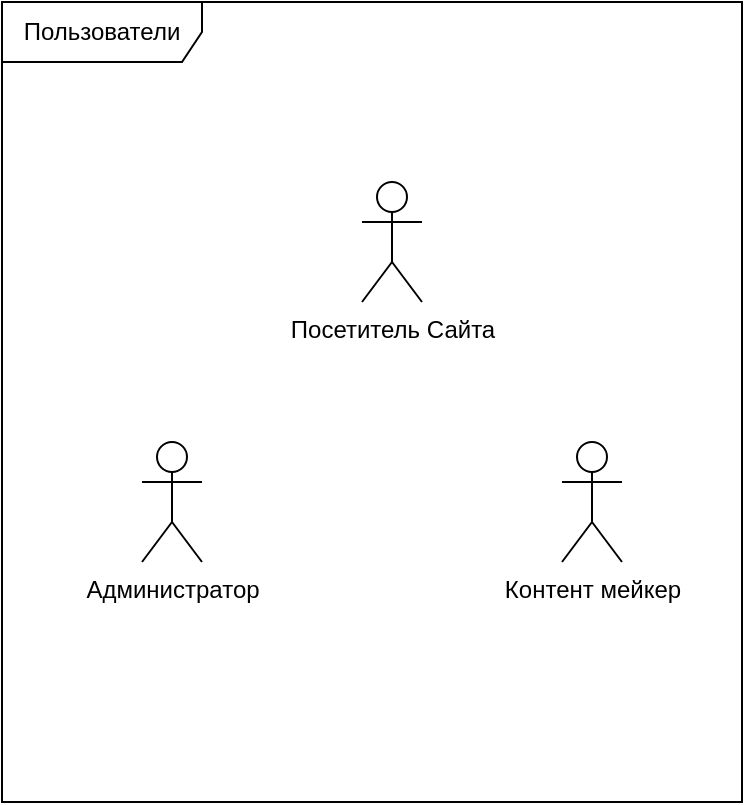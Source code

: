 <mxfile version="12.6.5" type="device" pages="4"><diagram id="7sag9_EVec1YAR4bq8ht" name="use case - все пользователи"><mxGraphModel dx="642" dy="471" grid="1" gridSize="10" guides="1" tooltips="1" connect="1" arrows="1" fold="1" page="1" pageScale="1" pageWidth="827" pageHeight="1169" math="0" shadow="0"><root><mxCell id="uaH3vYHhStMgjpe6GwTJ-0"/><mxCell id="uaH3vYHhStMgjpe6GwTJ-1" parent="uaH3vYHhStMgjpe6GwTJ-0"/><mxCell id="uaH3vYHhStMgjpe6GwTJ-2" value="Пользователи" style="shape=umlFrame;whiteSpace=wrap;html=1;width=100;height=30;" parent="uaH3vYHhStMgjpe6GwTJ-1" vertex="1"><mxGeometry x="160" y="40" width="370" height="400" as="geometry"/></mxCell><mxCell id="uaH3vYHhStMgjpe6GwTJ-3" value="Посетитель Сайта" style="shape=umlActor;verticalLabelPosition=bottom;labelBackgroundColor=#ffffff;verticalAlign=top;html=1;" parent="uaH3vYHhStMgjpe6GwTJ-1" vertex="1"><mxGeometry x="340" y="130" width="30" height="60" as="geometry"/></mxCell><mxCell id="uaH3vYHhStMgjpe6GwTJ-4" value="Контент мейкер" style="shape=umlActor;verticalLabelPosition=bottom;labelBackgroundColor=#ffffff;verticalAlign=top;html=1;" parent="uaH3vYHhStMgjpe6GwTJ-1" vertex="1"><mxGeometry x="440" y="260" width="30" height="60" as="geometry"/></mxCell><mxCell id="uaH3vYHhStMgjpe6GwTJ-5" value="Администратор" style="shape=umlActor;verticalLabelPosition=bottom;labelBackgroundColor=#ffffff;verticalAlign=top;html=1;" parent="uaH3vYHhStMgjpe6GwTJ-1" vertex="1"><mxGeometry x="230" y="260" width="30" height="60" as="geometry"/></mxCell></root></mxGraphModel></diagram><diagram id="Rg2SgpCzzoKtoqxdCBWv" name="use-case управление пользователями и профиль"><mxGraphModel dx="642" dy="471" grid="1" gridSize="10" guides="1" tooltips="1" connect="1" arrows="1" fold="1" page="1" pageScale="1" pageWidth="827" pageHeight="1169" math="0" shadow="0"><root><mxCell id="RWL1tEHO3AymceHqj9sf-0"/><mxCell id="RWL1tEHO3AymceHqj9sf-1" parent="RWL1tEHO3AymceHqj9sf-0"/><mxCell id="RWL1tEHO3AymceHqj9sf-2" value="Управление пользователями, профиль" style="shape=umlFrame;whiteSpace=wrap;html=1;width=200;height=30;" parent="RWL1tEHO3AymceHqj9sf-1" vertex="1"><mxGeometry x="30" y="70" width="660" height="410" as="geometry"/></mxCell><mxCell id="kvPZH91q6I3ltsc57Dy8-0" value="Контент мейкер" style="shape=umlActor;verticalLabelPosition=bottom;labelBackgroundColor=#ffffff;verticalAlign=top;html=1;" parent="RWL1tEHO3AymceHqj9sf-1" vertex="1"><mxGeometry x="150" y="240" width="30" height="60" as="geometry"/></mxCell><mxCell id="kvPZH91q6I3ltsc57Dy8-1" value="Сменить свой пароль" style="ellipse;whiteSpace=wrap;html=1;" parent="RWL1tEHO3AymceHqj9sf-1" vertex="1"><mxGeometry x="240" y="137.5" width="120" height="30" as="geometry"/></mxCell><mxCell id="kvPZH91q6I3ltsc57Dy8-2" value="Администратор" style="shape=umlActor;verticalLabelPosition=bottom;labelBackgroundColor=#ffffff;verticalAlign=top;html=1;" parent="RWL1tEHO3AymceHqj9sf-1" vertex="1"><mxGeometry x="390" y="230" width="30" height="60" as="geometry"/></mxCell><mxCell id="kvPZH91q6I3ltsc57Dy8-4" value="Посмотреть список учетных записей контент мейкеров" style="ellipse;whiteSpace=wrap;html=1;" parent="RWL1tEHO3AymceHqj9sf-1" vertex="1"><mxGeometry x="490" y="90" width="190" height="60" as="geometry"/></mxCell><mxCell id="kvPZH91q6I3ltsc57Dy8-6" value="Создать нового контент мейкера&lt;span style=&quot;color: rgba(0 , 0 , 0 , 0) ; font-family: monospace ; font-size: 0px ; white-space: nowrap&quot;&gt;%3CmxGraphModel%3E%3Croot%3E%3CmxCell%20id%3D%220%22%2F%3E%3CmxCell%20id%3D%221%22%20parent%3D%220%22%2F%3E%3CmxCell%20id%3D%222%22%20value%3D%22%D0%A1%D0%BC%D0%B5%D0%BD%D0%B8%D1%82%D1%8C%20%D0%BF%D0%B0%D1%80%D0%BE%D0%BB%D1%8C%20%D0%B4%D0%BB%D1%8F%20%D0%BA%D0%BE%D0%BD%D1%82%D0%B5%D0%BD%D1%82%20%D0%BC%D0%B5%D0%B9%D0%BA%D0%B5%D1%80%D0%B0%22%20style%3D%22ellipse%3BwhiteSpace%3Dwrap%3Bhtml%3D1%3B%22%20vertex%3D%221%22%20parent%3D%221%22%3E%3CmxGeometry%20x%3D%22570%22%20y%3D%22160%22%20width%3D%22140%22%20height%3D%2260%22%20as%3D%22geometry%22%2F%3E%3C%2FmxCell%3E%3C%2Froot%3E%3C%2FmxGraphModel%3E&lt;/span&gt;" style="ellipse;whiteSpace=wrap;html=1;" parent="RWL1tEHO3AymceHqj9sf-1" vertex="1"><mxGeometry x="540" y="160" width="140" height="60" as="geometry"/></mxCell><mxCell id="kvPZH91q6I3ltsc57Dy8-7" value="Удалить контент мейкера" style="ellipse;whiteSpace=wrap;html=1;" parent="RWL1tEHO3AymceHqj9sf-1" vertex="1"><mxGeometry x="540" y="230" width="140" height="60" as="geometry"/></mxCell><mxCell id="kvPZH91q6I3ltsc57Dy8-14" value="" style="endArrow=none;startArrow=none;endFill=0;startFill=0;endSize=8;startSize=10;html=1;exitX=1;exitY=0.333;exitDx=0;exitDy=0;exitPerimeter=0;entryX=0;entryY=0.5;entryDx=0;entryDy=0;" parent="RWL1tEHO3AymceHqj9sf-1" source="kvPZH91q6I3ltsc57Dy8-0" target="kvPZH91q6I3ltsc57Dy8-1" edge="1"><mxGeometry width="160" relative="1" as="geometry"><mxPoint x="50" y="329" as="sourcePoint"/><mxPoint x="210" y="329" as="targetPoint"/></mxGeometry></mxCell><mxCell id="kvPZH91q6I3ltsc57Dy8-15" value="" style="endArrow=none;startArrow=none;endFill=0;startFill=0;endSize=8;startSize=10;html=1;exitX=0;exitY=0.333;exitDx=0;exitDy=0;exitPerimeter=0;entryX=1;entryY=0.5;entryDx=0;entryDy=0;" parent="RWL1tEHO3AymceHqj9sf-1" source="kvPZH91q6I3ltsc57Dy8-2" target="kvPZH91q6I3ltsc57Dy8-1" edge="1"><mxGeometry width="160" relative="1" as="geometry"><mxPoint x="110" y="200" as="sourcePoint"/><mxPoint x="150" y="165" as="targetPoint"/></mxGeometry></mxCell><mxCell id="kvPZH91q6I3ltsc57Dy8-18" value="" style="endArrow=none;startArrow=none;endFill=0;startFill=0;endSize=8;startSize=10;html=1;entryX=1;entryY=0.333;entryDx=0;entryDy=0;entryPerimeter=0;exitX=0;exitY=0.5;exitDx=0;exitDy=0;" parent="RWL1tEHO3AymceHqj9sf-1" source="kvPZH91q6I3ltsc57Dy8-4" target="kvPZH91q6I3ltsc57Dy8-2" edge="1"><mxGeometry width="160" relative="1" as="geometry"><mxPoint x="423.25" y="148.103" as="sourcePoint"/><mxPoint x="340" y="220" as="targetPoint"/></mxGeometry></mxCell><mxCell id="kvPZH91q6I3ltsc57Dy8-19" value="" style="endArrow=none;startArrow=none;endFill=0;startFill=0;endSize=8;startSize=10;html=1;entryX=1;entryY=0.333;entryDx=0;entryDy=0;entryPerimeter=0;" parent="RWL1tEHO3AymceHqj9sf-1" source="kvPZH91q6I3ltsc57Dy8-6" target="kvPZH91q6I3ltsc57Dy8-2" edge="1"><mxGeometry width="160" relative="1" as="geometry"><mxPoint x="433.25" y="158.103" as="sourcePoint"/><mxPoint x="350" y="230" as="targetPoint"/></mxGeometry></mxCell><mxCell id="kvPZH91q6I3ltsc57Dy8-20" value="" style="endArrow=none;startArrow=none;endFill=0;startFill=0;endSize=8;startSize=10;html=1;entryX=1;entryY=0.333;entryDx=0;entryDy=0;entryPerimeter=0;" parent="RWL1tEHO3AymceHqj9sf-1" source="kvPZH91q6I3ltsc57Dy8-7" target="kvPZH91q6I3ltsc57Dy8-2" edge="1"><mxGeometry width="160" relative="1" as="geometry"><mxPoint x="443.25" y="168.103" as="sourcePoint"/><mxPoint x="360" y="240" as="targetPoint"/></mxGeometry></mxCell><mxCell id="GtunOXh7NX8aC8gjI8cR-0" value="Посмотреть свой профиль" style="ellipse;whiteSpace=wrap;html=1;" parent="RWL1tEHO3AymceHqj9sf-1" vertex="1"><mxGeometry x="50" y="125" width="100" height="55" as="geometry"/></mxCell><mxCell id="GtunOXh7NX8aC8gjI8cR-2" value="" style="endArrow=none;html=1;entryX=0;entryY=0.333;entryDx=0;entryDy=0;entryPerimeter=0;" parent="RWL1tEHO3AymceHqj9sf-1" source="GtunOXh7NX8aC8gjI8cR-0" target="kvPZH91q6I3ltsc57Dy8-0" edge="1"><mxGeometry width="50" height="50" relative="1" as="geometry"><mxPoint x="50" y="230" as="sourcePoint"/><mxPoint x="170" y="180" as="targetPoint"/><Array as="points"><mxPoint x="150" y="260"/></Array></mxGeometry></mxCell><mxCell id="TLaiNi4WJqH6UmN4VI_g-0" value="Клиент" style="shape=umlActor;verticalLabelPosition=bottom;labelBackgroundColor=#ffffff;verticalAlign=top;html=1;" parent="RWL1tEHO3AymceHqj9sf-1" vertex="1"><mxGeometry x="285" y="370" width="30" height="60" as="geometry"/></mxCell><mxCell id="TLaiNi4WJqH6UmN4VI_g-1" value="Авторизоваться как администратор" style="ellipse;whiteSpace=wrap;html=1;" parent="RWL1tEHO3AymceHqj9sf-1" vertex="1"><mxGeometry x="400" y="360" width="140" height="60" as="geometry"/></mxCell><mxCell id="TLaiNi4WJqH6UmN4VI_g-2" value="" style="endArrow=none;startArrow=none;endFill=0;startFill=0;endSize=8;startSize=10;html=1;exitX=1;exitY=0.333;exitDx=0;exitDy=0;exitPerimeter=0;entryX=0;entryY=0.5;entryDx=0;entryDy=0;" parent="RWL1tEHO3AymceHqj9sf-1" source="TLaiNi4WJqH6UmN4VI_g-0" target="TLaiNi4WJqH6UmN4VI_g-1" edge="1"><mxGeometry width="160" relative="1" as="geometry"><mxPoint x="190" y="270" as="sourcePoint"/><mxPoint x="230" y="175" as="targetPoint"/></mxGeometry></mxCell><mxCell id="TLaiNi4WJqH6UmN4VI_g-3" value="Выйти из системы" style="ellipse;whiteSpace=wrap;html=1;" parent="RWL1tEHO3AymceHqj9sf-1" vertex="1"><mxGeometry x="240" y="242.5" width="100" height="55" as="geometry"/></mxCell><mxCell id="TLaiNi4WJqH6UmN4VI_g-5" value="" style="endArrow=none;startArrow=none;endFill=0;startFill=0;endSize=8;startSize=10;html=1;" parent="RWL1tEHO3AymceHqj9sf-1" target="TLaiNi4WJqH6UmN4VI_g-3" edge="1"><mxGeometry width="160" relative="1" as="geometry"><mxPoint x="180" y="260" as="sourcePoint"/><mxPoint x="230" y="175" as="targetPoint"/></mxGeometry></mxCell><mxCell id="TLaiNi4WJqH6UmN4VI_g-6" value="" style="endArrow=none;startArrow=none;endFill=0;startFill=0;endSize=8;startSize=10;html=1;" parent="RWL1tEHO3AymceHqj9sf-1" target="TLaiNi4WJqH6UmN4VI_g-3" edge="1"><mxGeometry width="160" relative="1" as="geometry"><mxPoint x="390" y="250" as="sourcePoint"/><mxPoint x="325.04" y="189.01" as="targetPoint"/></mxGeometry></mxCell><mxCell id="Nl2JN0sXR6xsdsigN6UN-0" value="Авторизоваться как контен мейкер" style="ellipse;whiteSpace=wrap;html=1;" parent="RWL1tEHO3AymceHqj9sf-1" vertex="1"><mxGeometry x="70" y="360" width="140" height="60" as="geometry"/></mxCell><mxCell id="Nl2JN0sXR6xsdsigN6UN-1" value="" style="endArrow=none;startArrow=none;endFill=0;startFill=0;endSize=8;startSize=10;html=1;exitX=0;exitY=0.333;exitDx=0;exitDy=0;exitPerimeter=0;" parent="RWL1tEHO3AymceHqj9sf-1" source="TLaiNi4WJqH6UmN4VI_g-0" target="Nl2JN0sXR6xsdsigN6UN-0" edge="1"><mxGeometry width="160" relative="1" as="geometry"><mxPoint x="315" y="390" as="sourcePoint"/><mxPoint x="400" y="390" as="targetPoint"/></mxGeometry></mxCell></root></mxGraphModel></diagram><diagram id="Fa021tBDOhZqGmCwtxYw" name="use-case Редактирование контента"><mxGraphModel dx="642" dy="471" grid="1" gridSize="10" guides="1" tooltips="1" connect="1" arrows="1" fold="1" page="1" pageScale="1" pageWidth="827" pageHeight="1169" math="0" shadow="0"><root><mxCell id="-NL3GvUuJpedG_YPH1IC-0"/><mxCell id="-NL3GvUuJpedG_YPH1IC-1" parent="-NL3GvUuJpedG_YPH1IC-0"/><mxCell id="-NL3GvUuJpedG_YPH1IC-2" value="&lt;span id=&quot;docs-internal-guid-9380a350-7fff-7bd0-4028-06f602008980&quot; style=&quot;font-family: &amp;#34;arial&amp;#34; ; background-color: transparent ; vertical-align: baseline ; white-space: pre-wrap&quot;&gt;&lt;font style=&quot;font-size: 13px&quot;&gt;Редактирование контента&lt;/font&gt;&lt;/span&gt;" style="shape=umlFrame;whiteSpace=wrap;html=1;width=180;height=20;" parent="-NL3GvUuJpedG_YPH1IC-1" vertex="1"><mxGeometry x="27" y="20" width="433" height="350" as="geometry"/></mxCell><mxCell id="-NL3GvUuJpedG_YPH1IC-3" value="Контент мейкер" style="shape=umlActor;verticalLabelPosition=bottom;labelBackgroundColor=#ffffff;verticalAlign=top;html=1;" parent="-NL3GvUuJpedG_YPH1IC-1" vertex="1"><mxGeometry x="210" y="150" width="30" height="60" as="geometry"/></mxCell><mxCell id="-NL3GvUuJpedG_YPH1IC-4" value="Написать новую новость" style="ellipse;whiteSpace=wrap;html=1;" parent="-NL3GvUuJpedG_YPH1IC-1" vertex="1"><mxGeometry x="40" y="110" width="120" height="50" as="geometry"/></mxCell><mxCell id="-NL3GvUuJpedG_YPH1IC-8" value="Добавить новый матч" style="ellipse;whiteSpace=wrap;html=1;" parent="-NL3GvUuJpedG_YPH1IC-1" vertex="1"><mxGeometry x="300" y="90" width="130" height="60" as="geometry"/></mxCell><mxCell id="-NL3GvUuJpedG_YPH1IC-9" value="Изменить матч" style="ellipse;whiteSpace=wrap;html=1;" parent="-NL3GvUuJpedG_YPH1IC-1" vertex="1"><mxGeometry x="270" y="270" width="130" height="60" as="geometry"/></mxCell><mxCell id="LlPkFVkZbTh0JfxobsjP-0" value="Удалить новость" style="ellipse;whiteSpace=wrap;html=1;" parent="-NL3GvUuJpedG_YPH1IC-1" vertex="1"><mxGeometry x="40" y="210" width="120" height="50" as="geometry"/></mxCell><mxCell id="LlPkFVkZbTh0JfxobsjP-1" value="Удалиь матч" style="ellipse;whiteSpace=wrap;html=1;" parent="-NL3GvUuJpedG_YPH1IC-1" vertex="1"><mxGeometry x="310" y="180" width="130" height="60" as="geometry"/></mxCell><mxCell id="LlPkFVkZbTh0JfxobsjP-6" value="" style="endArrow=none;html=1;exitX=1;exitY=0.5;exitDx=0;exitDy=0;entryX=0;entryY=0.333;entryDx=0;entryDy=0;entryPerimeter=0;" parent="-NL3GvUuJpedG_YPH1IC-1" source="-NL3GvUuJpedG_YPH1IC-4" target="-NL3GvUuJpedG_YPH1IC-3" edge="1"><mxGeometry width="50" height="50" relative="1" as="geometry"><mxPoint x="185" y="110" as="sourcePoint"/><mxPoint x="285" y="90" as="targetPoint"/></mxGeometry></mxCell><mxCell id="LlPkFVkZbTh0JfxobsjP-7" value="" style="endArrow=none;html=1;entryX=0;entryY=0.5;entryDx=0;entryDy=0;exitX=1;exitY=0.333;exitDx=0;exitDy=0;exitPerimeter=0;" parent="-NL3GvUuJpedG_YPH1IC-1" source="-NL3GvUuJpedG_YPH1IC-3" target="-NL3GvUuJpedG_YPH1IC-8" edge="1"><mxGeometry width="50" height="50" relative="1" as="geometry"><mxPoint x="185" y="110" as="sourcePoint"/><mxPoint x="285" y="90" as="targetPoint"/></mxGeometry></mxCell><mxCell id="LlPkFVkZbTh0JfxobsjP-8" value="" style="endArrow=none;html=1;entryX=0;entryY=0.5;entryDx=0;entryDy=0;" parent="-NL3GvUuJpedG_YPH1IC-1" target="LlPkFVkZbTh0JfxobsjP-1" edge="1"><mxGeometry width="50" height="50" relative="1" as="geometry"><mxPoint x="240" y="170" as="sourcePoint"/><mxPoint x="285" y="90" as="targetPoint"/></mxGeometry></mxCell><mxCell id="LlPkFVkZbTh0JfxobsjP-9" value="" style="endArrow=none;html=1;exitX=1;exitY=0.333;exitDx=0;exitDy=0;exitPerimeter=0;" parent="-NL3GvUuJpedG_YPH1IC-1" source="-NL3GvUuJpedG_YPH1IC-3" target="-NL3GvUuJpedG_YPH1IC-9" edge="1"><mxGeometry width="50" height="50" relative="1" as="geometry"><mxPoint x="185" y="110" as="sourcePoint"/><mxPoint x="285" y="90" as="targetPoint"/></mxGeometry></mxCell><mxCell id="LlPkFVkZbTh0JfxobsjP-10" value="" style="endArrow=none;html=1;entryX=0;entryY=0.333;entryDx=0;entryDy=0;entryPerimeter=0;" parent="-NL3GvUuJpedG_YPH1IC-1" source="LlPkFVkZbTh0JfxobsjP-0" target="-NL3GvUuJpedG_YPH1IC-3" edge="1"><mxGeometry width="50" height="50" relative="1" as="geometry"><mxPoint x="185" y="110" as="sourcePoint"/><mxPoint x="285" y="90" as="targetPoint"/></mxGeometry></mxCell></root></mxGraphModel></diagram><diagram id="8UMQCgQkh7ya2GqoxDir" name="use-case клиент"><mxGraphModel dx="642" dy="471" grid="1" gridSize="10" guides="1" tooltips="1" connect="1" arrows="1" fold="1" page="1" pageScale="1" pageWidth="827" pageHeight="1169" math="0" shadow="0"><root><mxCell id="4rdgP6mE7RniXBKH-6Yu-0"/><mxCell id="4rdgP6mE7RniXBKH-6Yu-1" parent="4rdgP6mE7RniXBKH-6Yu-0"/><mxCell id="TB_SZhhgLmrice8DLLcK-0" value="&lt;span id=&quot;docs-internal-guid-9380a350-7fff-7bd0-4028-06f602008980&quot; style=&quot;font-family: &amp;#34;arial&amp;#34; ; background-color: transparent ; vertical-align: baseline ; white-space: pre-wrap&quot;&gt;&lt;font style=&quot;font-size: 13px&quot;&gt;клиент&lt;/font&gt;&lt;/span&gt;" style="shape=umlFrame;whiteSpace=wrap;html=1;width=83;height=20;" parent="4rdgP6mE7RniXBKH-6Yu-1" vertex="1"><mxGeometry x="27" y="20" width="483" height="410" as="geometry"/></mxCell><mxCell id="TB_SZhhgLmrice8DLLcK-1" value="Клиент" style="shape=umlActor;verticalLabelPosition=bottom;labelBackgroundColor=#ffffff;verticalAlign=top;html=1;outlineConnect=0;" parent="4rdgP6mE7RniXBKH-6Yu-1" vertex="1"><mxGeometry x="240" y="180" width="30" height="60" as="geometry"/></mxCell><mxCell id="TB_SZhhgLmrice8DLLcK-4" value="Посмотреть список игроков" style="ellipse;whiteSpace=wrap;html=1;" parent="4rdgP6mE7RniXBKH-6Yu-1" vertex="1"><mxGeometry x="100" y="60" width="130" height="60" as="geometry"/></mxCell><mxCell id="TB_SZhhgLmrice8DLLcK-5" value="Посмотреть контактную информацию" style="ellipse;whiteSpace=wrap;html=1;" parent="4rdgP6mE7RniXBKH-6Yu-1" vertex="1"><mxGeometry x="50" y="160" width="130" height="70" as="geometry"/></mxCell><mxCell id="TB_SZhhgLmrice8DLLcK-6" value="Посмотреть историю клуба&lt;span style=&quot;color: rgba(0 , 0 , 0 , 0) ; font-family: monospace ; font-size: 0px ; white-space: nowrap&quot;&gt;%3CmxGraphModel%3E%3Croot%3E%3CmxCell%20id%3D%220%22%2F%3E%3CmxCell%20id%3D%221%22%20parent%3D%220%22%2F%3E%3CmxCell%20id%3D%222%22%20value%3D%22%D0%9F%D0%BE%D1%81%D0%BC%D0%BE%D1%82%D1%80%D0%B5%D1%82%D1%8C%20%D0%BA%D0%BE%D0%BD%D1%82%D0%B0%D0%BA%D1%82%D0%BD%D1%83%D1%8E%20%D0%B8%D0%BD%D1%84%D0%BE%D1%80%D0%BC%D0%B0%D1%86%D0%B8%D1%8E%22%20style%3D%22ellipse%3BwhiteSpace%3Dwrap%3Bhtml%3D1%3B%22%20vertex%3D%221%22%20parent%3D%221%22%3E%3CmxGeometry%20x%3D%2270%22%20y%3D%22220%22%20width%3D%22130%22%20height%3D%2270%22%20as%3D%22geometry%22%2F%3E%3C%2FmxCell%3E%3C%2Froot%3E%3C%2FmxGraphModel%3E&lt;/span&gt;" style="ellipse;whiteSpace=wrap;html=1;" parent="4rdgP6mE7RniXBKH-6Yu-1" vertex="1"><mxGeometry x="50" y="290" width="130" height="70" as="geometry"/></mxCell><mxCell id="TB_SZhhgLmrice8DLLcK-7" value="Посмотреть список матчей" style="ellipse;whiteSpace=wrap;html=1;" parent="4rdgP6mE7RniXBKH-6Yu-1" vertex="1"><mxGeometry x="340" y="200" width="130" height="70" as="geometry"/></mxCell><mxCell id="TB_SZhhgLmrice8DLLcK-8" value="Посмотреть список новости клуба" style="ellipse;whiteSpace=wrap;html=1;" parent="4rdgP6mE7RniXBKH-6Yu-1" vertex="1"><mxGeometry x="330" y="300" width="130" height="70" as="geometry"/></mxCell><mxCell id="TB_SZhhgLmrice8DLLcK-10" value="Посмотреть конкретную новость клуба" style="ellipse;whiteSpace=wrap;html=1;" parent="4rdgP6mE7RniXBKH-6Yu-1" vertex="1"><mxGeometry x="300" y="80" width="130" height="70" as="geometry"/></mxCell><mxCell id="TB_SZhhgLmrice8DLLcK-13" value="" style="endArrow=none;html=1;exitX=0;exitY=0.333;exitDx=0;exitDy=0;exitPerimeter=0;" parent="4rdgP6mE7RniXBKH-6Yu-1" source="TB_SZhhgLmrice8DLLcK-1" target="TB_SZhhgLmrice8DLLcK-4" edge="1"><mxGeometry width="50" height="50" relative="1" as="geometry"><mxPoint x="130" y="470" as="sourcePoint"/><mxPoint x="180" y="420" as="targetPoint"/></mxGeometry></mxCell><mxCell id="TB_SZhhgLmrice8DLLcK-14" value="" style="endArrow=none;html=1;exitX=1;exitY=0.333;exitDx=0;exitDy=0;exitPerimeter=0;entryX=0.031;entryY=0.643;entryDx=0;entryDy=0;entryPerimeter=0;" parent="4rdgP6mE7RniXBKH-6Yu-1" source="TB_SZhhgLmrice8DLLcK-1" target="TB_SZhhgLmrice8DLLcK-10" edge="1"><mxGeometry width="50" height="50" relative="1" as="geometry"><mxPoint x="250" y="210" as="sourcePoint"/><mxPoint x="194.511" y="128.617" as="targetPoint"/></mxGeometry></mxCell><mxCell id="TB_SZhhgLmrice8DLLcK-15" value="" style="endArrow=none;html=1;entryX=0;entryY=0.5;entryDx=0;entryDy=0;" parent="4rdgP6mE7RniXBKH-6Yu-1" target="TB_SZhhgLmrice8DLLcK-7" edge="1"><mxGeometry width="50" height="50" relative="1" as="geometry"><mxPoint x="270" y="200" as="sourcePoint"/><mxPoint x="204.511" y="138.617" as="targetPoint"/></mxGeometry></mxCell><mxCell id="TB_SZhhgLmrice8DLLcK-16" value="" style="endArrow=none;html=1;" parent="4rdgP6mE7RniXBKH-6Yu-1" target="TB_SZhhgLmrice8DLLcK-8" edge="1"><mxGeometry width="50" height="50" relative="1" as="geometry"><mxPoint x="270" y="200" as="sourcePoint"/><mxPoint x="350" y="245" as="targetPoint"/></mxGeometry></mxCell><mxCell id="TB_SZhhgLmrice8DLLcK-17" value="" style="endArrow=none;html=1;exitX=0;exitY=0.333;exitDx=0;exitDy=0;exitPerimeter=0;entryX=1;entryY=0.5;entryDx=0;entryDy=0;" parent="4rdgP6mE7RniXBKH-6Yu-1" source="TB_SZhhgLmrice8DLLcK-1" target="TB_SZhhgLmrice8DLLcK-5" edge="1"><mxGeometry width="50" height="50" relative="1" as="geometry"><mxPoint x="250" y="210" as="sourcePoint"/><mxPoint x="194.511" y="128.617" as="targetPoint"/></mxGeometry></mxCell><mxCell id="TB_SZhhgLmrice8DLLcK-18" value="" style="endArrow=none;html=1;" parent="4rdgP6mE7RniXBKH-6Yu-1" target="TB_SZhhgLmrice8DLLcK-6" edge="1"><mxGeometry width="50" height="50" relative="1" as="geometry"><mxPoint x="240" y="200" as="sourcePoint"/><mxPoint x="190" y="205" as="targetPoint"/></mxGeometry></mxCell></root></mxGraphModel></diagram></mxfile>